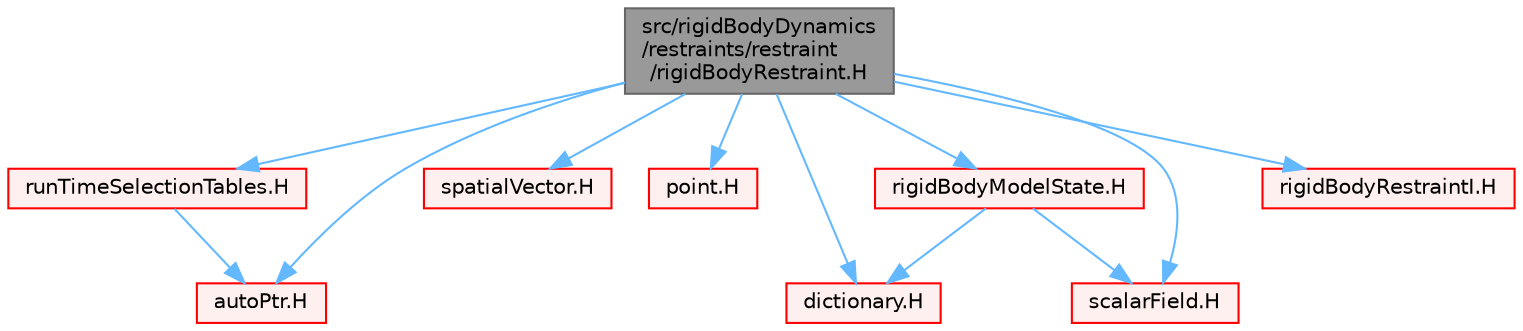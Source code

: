 digraph "src/rigidBodyDynamics/restraints/restraint/rigidBodyRestraint.H"
{
 // LATEX_PDF_SIZE
  bgcolor="transparent";
  edge [fontname=Helvetica,fontsize=10,labelfontname=Helvetica,labelfontsize=10];
  node [fontname=Helvetica,fontsize=10,shape=box,height=0.2,width=0.4];
  Node1 [id="Node000001",label="src/rigidBodyDynamics\l/restraints/restraint\l/rigidBodyRestraint.H",height=0.2,width=0.4,color="gray40", fillcolor="grey60", style="filled", fontcolor="black",tooltip=" "];
  Node1 -> Node2 [id="edge1_Node000001_Node000002",color="steelblue1",style="solid",tooltip=" "];
  Node2 [id="Node000002",label="dictionary.H",height=0.2,width=0.4,color="red", fillcolor="#FFF0F0", style="filled",URL="$dictionary_8H.html",tooltip=" "];
  Node1 -> Node77 [id="edge2_Node000001_Node000077",color="steelblue1",style="solid",tooltip=" "];
  Node77 [id="Node000077",label="autoPtr.H",height=0.2,width=0.4,color="red", fillcolor="#FFF0F0", style="filled",URL="$autoPtr_8H.html",tooltip=" "];
  Node1 -> Node133 [id="edge3_Node000001_Node000133",color="steelblue1",style="solid",tooltip=" "];
  Node133 [id="Node000133",label="spatialVector.H",height=0.2,width=0.4,color="red", fillcolor="#FFF0F0", style="filled",URL="$spatialVector_8H.html",tooltip=" "];
  Node1 -> Node142 [id="edge4_Node000001_Node000142",color="steelblue1",style="solid",tooltip=" "];
  Node142 [id="Node000142",label="point.H",height=0.2,width=0.4,color="red", fillcolor="#FFF0F0", style="filled",URL="$point_8H.html",tooltip=" "];
  Node1 -> Node144 [id="edge5_Node000001_Node000144",color="steelblue1",style="solid",tooltip=" "];
  Node144 [id="Node000144",label="scalarField.H",height=0.2,width=0.4,color="red", fillcolor="#FFF0F0", style="filled",URL="$scalarField_8H.html",tooltip=" "];
  Node1 -> Node91 [id="edge6_Node000001_Node000091",color="steelblue1",style="solid",tooltip=" "];
  Node91 [id="Node000091",label="runTimeSelectionTables.H",height=0.2,width=0.4,color="red", fillcolor="#FFF0F0", style="filled",URL="$runTimeSelectionTables_8H.html",tooltip="Macros to ease declaration of run-time selection tables."];
  Node91 -> Node77 [id="edge7_Node000091_Node000077",color="steelblue1",style="solid",tooltip=" "];
  Node1 -> Node180 [id="edge8_Node000001_Node000180",color="steelblue1",style="solid",tooltip=" "];
  Node180 [id="Node000180",label="rigidBodyModelState.H",height=0.2,width=0.4,color="red", fillcolor="#FFF0F0", style="filled",URL="$rigidBodyModelState_8H.html",tooltip=" "];
  Node180 -> Node144 [id="edge9_Node000180_Node000144",color="steelblue1",style="solid",tooltip=" "];
  Node180 -> Node2 [id="edge10_Node000180_Node000002",color="steelblue1",style="solid",tooltip=" "];
  Node1 -> Node229 [id="edge11_Node000001_Node000229",color="steelblue1",style="solid",tooltip=" "];
  Node229 [id="Node000229",label="rigidBodyRestraintI.H",height=0.2,width=0.4,color="red", fillcolor="#FFF0F0", style="filled",URL="$rigidBodyRestraintI_8H.html",tooltip=" "];
}
